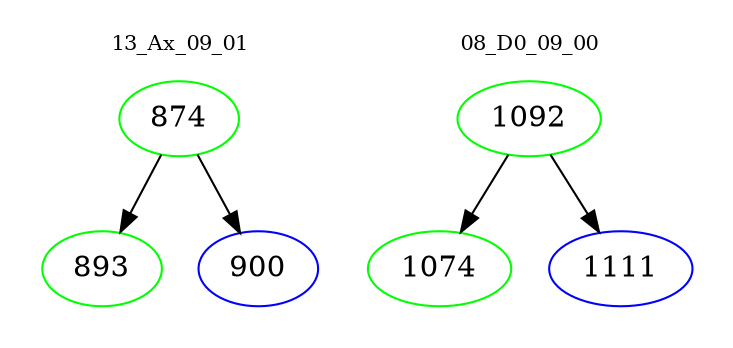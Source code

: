 digraph{
subgraph cluster_0 {
color = white
label = "13_Ax_09_01";
fontsize=10;
T0_874 [label="874", color="green"]
T0_874 -> T0_893 [color="black"]
T0_893 [label="893", color="green"]
T0_874 -> T0_900 [color="black"]
T0_900 [label="900", color="blue"]
}
subgraph cluster_1 {
color = white
label = "08_D0_09_00";
fontsize=10;
T1_1092 [label="1092", color="green"]
T1_1092 -> T1_1074 [color="black"]
T1_1074 [label="1074", color="green"]
T1_1092 -> T1_1111 [color="black"]
T1_1111 [label="1111", color="blue"]
}
}
